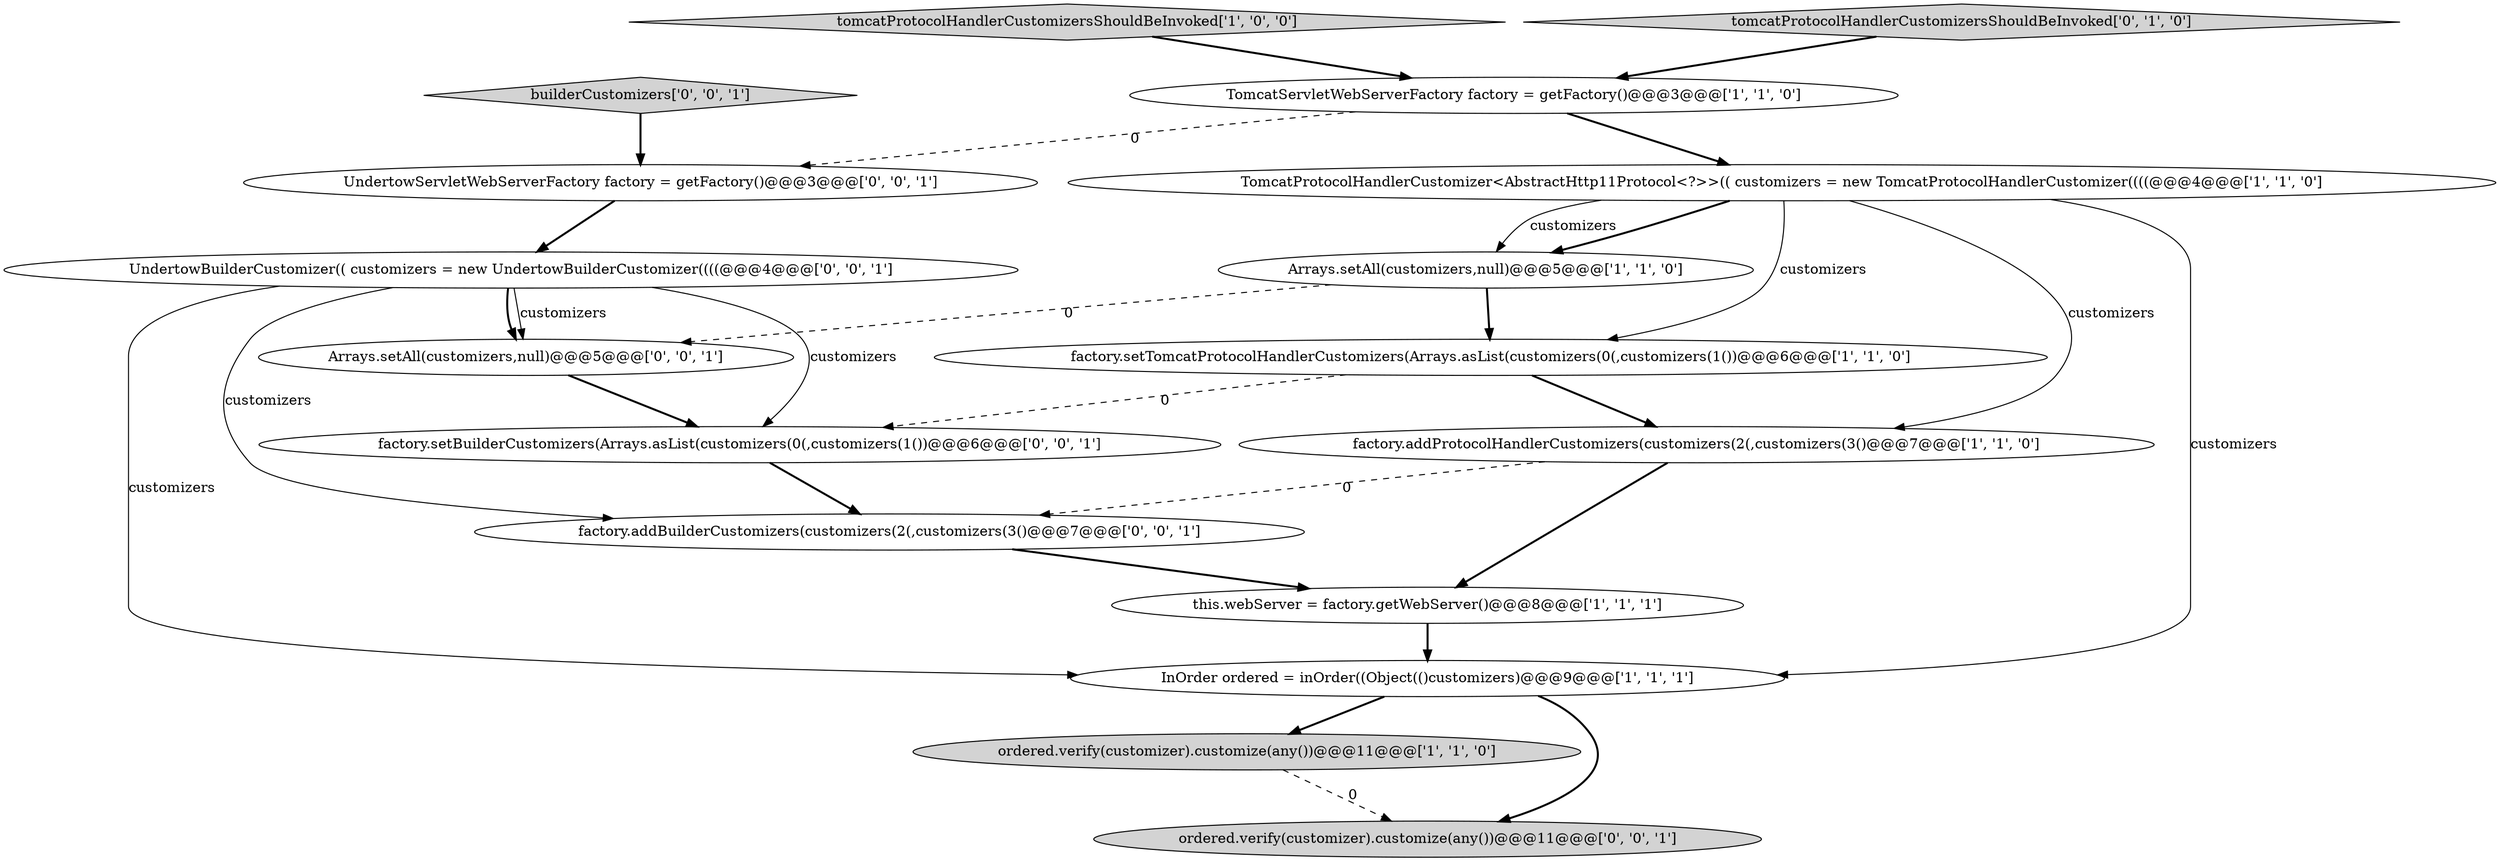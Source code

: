 digraph {
7 [style = filled, label = "TomcatServletWebServerFactory factory = getFactory()@@@3@@@['1', '1', '0']", fillcolor = white, shape = ellipse image = "AAA0AAABBB1BBB"];
0 [style = filled, label = "tomcatProtocolHandlerCustomizersShouldBeInvoked['1', '0', '0']", fillcolor = lightgray, shape = diamond image = "AAA0AAABBB1BBB"];
3 [style = filled, label = "ordered.verify(customizer).customize(any())@@@11@@@['1', '1', '0']", fillcolor = lightgray, shape = ellipse image = "AAA0AAABBB1BBB"];
2 [style = filled, label = "TomcatProtocolHandlerCustomizer<AbstractHttp11Protocol<?>>(( customizers = new TomcatProtocolHandlerCustomizer((((@@@4@@@['1', '1', '0']", fillcolor = white, shape = ellipse image = "AAA0AAABBB1BBB"];
4 [style = filled, label = "Arrays.setAll(customizers,null)@@@5@@@['1', '1', '0']", fillcolor = white, shape = ellipse image = "AAA0AAABBB1BBB"];
8 [style = filled, label = "factory.addProtocolHandlerCustomizers(customizers(2(,customizers(3()@@@7@@@['1', '1', '0']", fillcolor = white, shape = ellipse image = "AAA0AAABBB1BBB"];
5 [style = filled, label = "factory.setTomcatProtocolHandlerCustomizers(Arrays.asList(customizers(0(,customizers(1())@@@6@@@['1', '1', '0']", fillcolor = white, shape = ellipse image = "AAA0AAABBB1BBB"];
10 [style = filled, label = "builderCustomizers['0', '0', '1']", fillcolor = lightgray, shape = diamond image = "AAA0AAABBB3BBB"];
6 [style = filled, label = "this.webServer = factory.getWebServer()@@@8@@@['1', '1', '1']", fillcolor = white, shape = ellipse image = "AAA0AAABBB1BBB"];
12 [style = filled, label = "Arrays.setAll(customizers,null)@@@5@@@['0', '0', '1']", fillcolor = white, shape = ellipse image = "AAA0AAABBB3BBB"];
14 [style = filled, label = "factory.addBuilderCustomizers(customizers(2(,customizers(3()@@@7@@@['0', '0', '1']", fillcolor = white, shape = ellipse image = "AAA0AAABBB3BBB"];
16 [style = filled, label = "UndertowServletWebServerFactory factory = getFactory()@@@3@@@['0', '0', '1']", fillcolor = white, shape = ellipse image = "AAA0AAABBB3BBB"];
11 [style = filled, label = "UndertowBuilderCustomizer(( customizers = new UndertowBuilderCustomizer((((@@@4@@@['0', '0', '1']", fillcolor = white, shape = ellipse image = "AAA0AAABBB3BBB"];
13 [style = filled, label = "factory.setBuilderCustomizers(Arrays.asList(customizers(0(,customizers(1())@@@6@@@['0', '0', '1']", fillcolor = white, shape = ellipse image = "AAA0AAABBB3BBB"];
1 [style = filled, label = "InOrder ordered = inOrder((Object(()customizers)@@@9@@@['1', '1', '1']", fillcolor = white, shape = ellipse image = "AAA0AAABBB1BBB"];
15 [style = filled, label = "ordered.verify(customizer).customize(any())@@@11@@@['0', '0', '1']", fillcolor = lightgray, shape = ellipse image = "AAA0AAABBB3BBB"];
9 [style = filled, label = "tomcatProtocolHandlerCustomizersShouldBeInvoked['0', '1', '0']", fillcolor = lightgray, shape = diamond image = "AAA0AAABBB2BBB"];
5->13 [style = dashed, label="0"];
5->8 [style = bold, label=""];
16->11 [style = bold, label=""];
11->13 [style = solid, label="customizers"];
11->1 [style = solid, label="customizers"];
7->16 [style = dashed, label="0"];
1->15 [style = bold, label=""];
1->3 [style = bold, label=""];
11->14 [style = solid, label="customizers"];
8->6 [style = bold, label=""];
11->12 [style = bold, label=""];
8->14 [style = dashed, label="0"];
9->7 [style = bold, label=""];
2->4 [style = bold, label=""];
2->8 [style = solid, label="customizers"];
2->5 [style = solid, label="customizers"];
4->12 [style = dashed, label="0"];
11->12 [style = solid, label="customizers"];
0->7 [style = bold, label=""];
6->1 [style = bold, label=""];
12->13 [style = bold, label=""];
10->16 [style = bold, label=""];
2->1 [style = solid, label="customizers"];
7->2 [style = bold, label=""];
3->15 [style = dashed, label="0"];
4->5 [style = bold, label=""];
13->14 [style = bold, label=""];
14->6 [style = bold, label=""];
2->4 [style = solid, label="customizers"];
}
